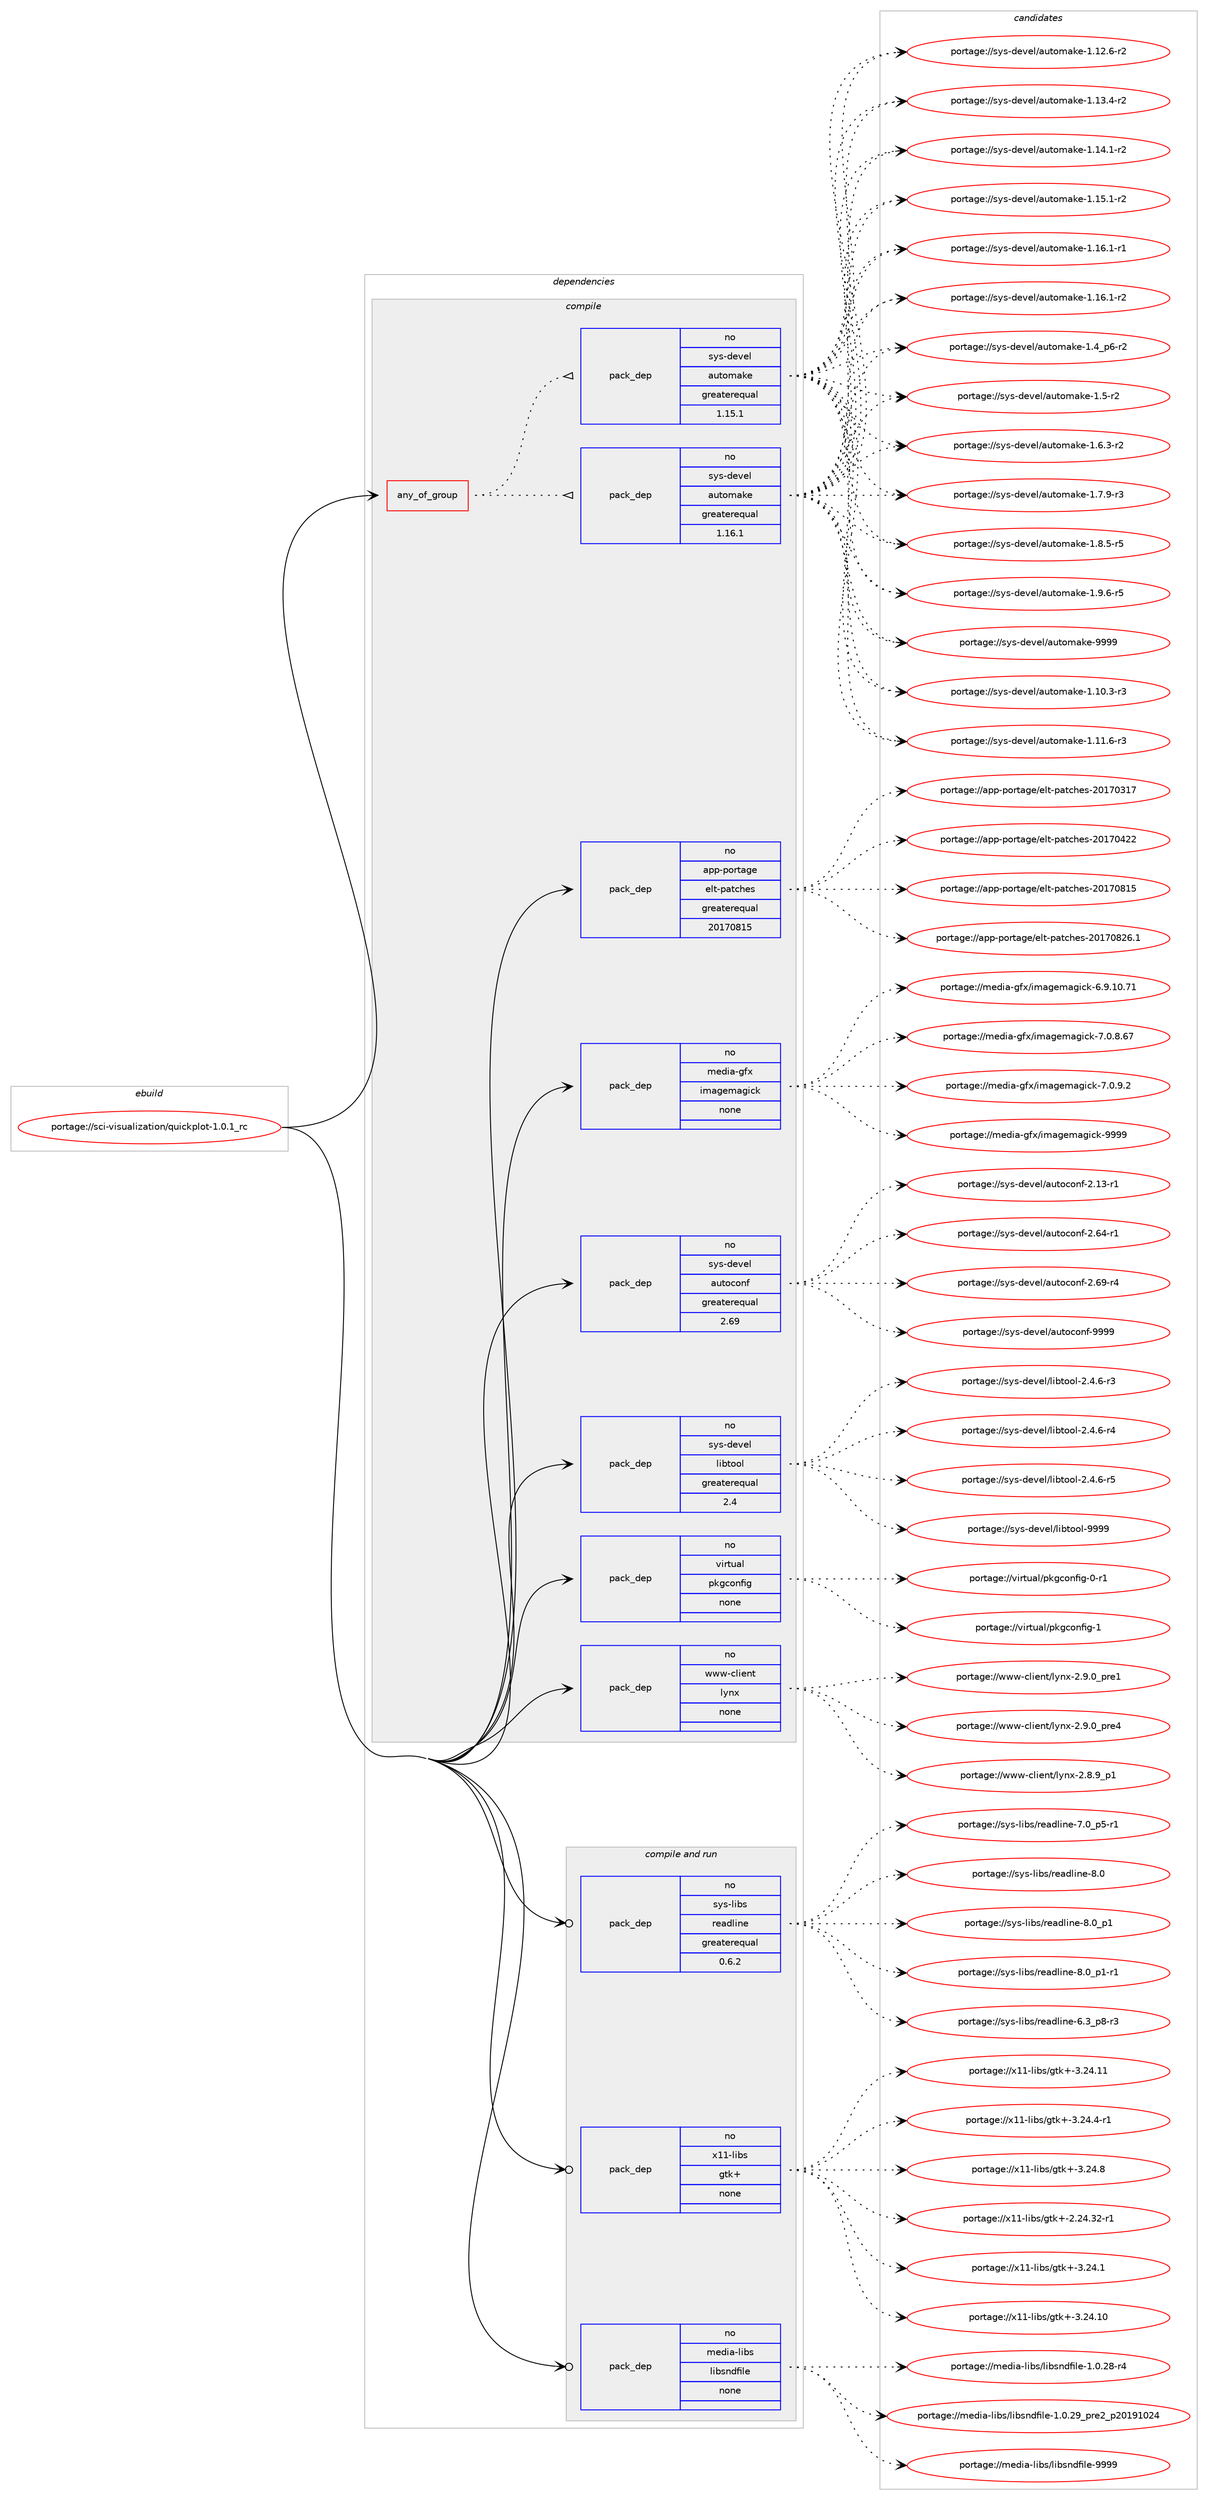 digraph prolog {

# *************
# Graph options
# *************

newrank=true;
concentrate=true;
compound=true;
graph [rankdir=LR,fontname=Helvetica,fontsize=10,ranksep=1.5];#, ranksep=2.5, nodesep=0.2];
edge  [arrowhead=vee];
node  [fontname=Helvetica,fontsize=10];

# **********
# The ebuild
# **********

subgraph cluster_leftcol {
color=gray;
rank=same;
label=<<i>ebuild</i>>;
id [label="portage://sci-visualization/quickplot-1.0.1_rc", color=red, width=4, href="../sci-visualization/quickplot-1.0.1_rc.svg"];
}

# ****************
# The dependencies
# ****************

subgraph cluster_midcol {
color=gray;
label=<<i>dependencies</i>>;
subgraph cluster_compile {
fillcolor="#eeeeee";
style=filled;
label=<<i>compile</i>>;
subgraph any6574 {
dependency398562 [label=<<TABLE BORDER="0" CELLBORDER="1" CELLSPACING="0" CELLPADDING="4"><TR><TD CELLPADDING="10">any_of_group</TD></TR></TABLE>>, shape=none, color=red];subgraph pack293101 {
dependency398563 [label=<<TABLE BORDER="0" CELLBORDER="1" CELLSPACING="0" CELLPADDING="4" WIDTH="220"><TR><TD ROWSPAN="6" CELLPADDING="30">pack_dep</TD></TR><TR><TD WIDTH="110">no</TD></TR><TR><TD>sys-devel</TD></TR><TR><TD>automake</TD></TR><TR><TD>greaterequal</TD></TR><TR><TD>1.16.1</TD></TR></TABLE>>, shape=none, color=blue];
}
dependency398562:e -> dependency398563:w [weight=20,style="dotted",arrowhead="oinv"];
subgraph pack293102 {
dependency398564 [label=<<TABLE BORDER="0" CELLBORDER="1" CELLSPACING="0" CELLPADDING="4" WIDTH="220"><TR><TD ROWSPAN="6" CELLPADDING="30">pack_dep</TD></TR><TR><TD WIDTH="110">no</TD></TR><TR><TD>sys-devel</TD></TR><TR><TD>automake</TD></TR><TR><TD>greaterequal</TD></TR><TR><TD>1.15.1</TD></TR></TABLE>>, shape=none, color=blue];
}
dependency398562:e -> dependency398564:w [weight=20,style="dotted",arrowhead="oinv"];
}
id:e -> dependency398562:w [weight=20,style="solid",arrowhead="vee"];
subgraph pack293103 {
dependency398565 [label=<<TABLE BORDER="0" CELLBORDER="1" CELLSPACING="0" CELLPADDING="4" WIDTH="220"><TR><TD ROWSPAN="6" CELLPADDING="30">pack_dep</TD></TR><TR><TD WIDTH="110">no</TD></TR><TR><TD>app-portage</TD></TR><TR><TD>elt-patches</TD></TR><TR><TD>greaterequal</TD></TR><TR><TD>20170815</TD></TR></TABLE>>, shape=none, color=blue];
}
id:e -> dependency398565:w [weight=20,style="solid",arrowhead="vee"];
subgraph pack293104 {
dependency398566 [label=<<TABLE BORDER="0" CELLBORDER="1" CELLSPACING="0" CELLPADDING="4" WIDTH="220"><TR><TD ROWSPAN="6" CELLPADDING="30">pack_dep</TD></TR><TR><TD WIDTH="110">no</TD></TR><TR><TD>media-gfx</TD></TR><TR><TD>imagemagick</TD></TR><TR><TD>none</TD></TR><TR><TD></TD></TR></TABLE>>, shape=none, color=blue];
}
id:e -> dependency398566:w [weight=20,style="solid",arrowhead="vee"];
subgraph pack293105 {
dependency398567 [label=<<TABLE BORDER="0" CELLBORDER="1" CELLSPACING="0" CELLPADDING="4" WIDTH="220"><TR><TD ROWSPAN="6" CELLPADDING="30">pack_dep</TD></TR><TR><TD WIDTH="110">no</TD></TR><TR><TD>sys-devel</TD></TR><TR><TD>autoconf</TD></TR><TR><TD>greaterequal</TD></TR><TR><TD>2.69</TD></TR></TABLE>>, shape=none, color=blue];
}
id:e -> dependency398567:w [weight=20,style="solid",arrowhead="vee"];
subgraph pack293106 {
dependency398568 [label=<<TABLE BORDER="0" CELLBORDER="1" CELLSPACING="0" CELLPADDING="4" WIDTH="220"><TR><TD ROWSPAN="6" CELLPADDING="30">pack_dep</TD></TR><TR><TD WIDTH="110">no</TD></TR><TR><TD>sys-devel</TD></TR><TR><TD>libtool</TD></TR><TR><TD>greaterequal</TD></TR><TR><TD>2.4</TD></TR></TABLE>>, shape=none, color=blue];
}
id:e -> dependency398568:w [weight=20,style="solid",arrowhead="vee"];
subgraph pack293107 {
dependency398569 [label=<<TABLE BORDER="0" CELLBORDER="1" CELLSPACING="0" CELLPADDING="4" WIDTH="220"><TR><TD ROWSPAN="6" CELLPADDING="30">pack_dep</TD></TR><TR><TD WIDTH="110">no</TD></TR><TR><TD>virtual</TD></TR><TR><TD>pkgconfig</TD></TR><TR><TD>none</TD></TR><TR><TD></TD></TR></TABLE>>, shape=none, color=blue];
}
id:e -> dependency398569:w [weight=20,style="solid",arrowhead="vee"];
subgraph pack293108 {
dependency398570 [label=<<TABLE BORDER="0" CELLBORDER="1" CELLSPACING="0" CELLPADDING="4" WIDTH="220"><TR><TD ROWSPAN="6" CELLPADDING="30">pack_dep</TD></TR><TR><TD WIDTH="110">no</TD></TR><TR><TD>www-client</TD></TR><TR><TD>lynx</TD></TR><TR><TD>none</TD></TR><TR><TD></TD></TR></TABLE>>, shape=none, color=blue];
}
id:e -> dependency398570:w [weight=20,style="solid",arrowhead="vee"];
}
subgraph cluster_compileandrun {
fillcolor="#eeeeee";
style=filled;
label=<<i>compile and run</i>>;
subgraph pack293109 {
dependency398571 [label=<<TABLE BORDER="0" CELLBORDER="1" CELLSPACING="0" CELLPADDING="4" WIDTH="220"><TR><TD ROWSPAN="6" CELLPADDING="30">pack_dep</TD></TR><TR><TD WIDTH="110">no</TD></TR><TR><TD>media-libs</TD></TR><TR><TD>libsndfile</TD></TR><TR><TD>none</TD></TR><TR><TD></TD></TR></TABLE>>, shape=none, color=blue];
}
id:e -> dependency398571:w [weight=20,style="solid",arrowhead="odotvee"];
subgraph pack293110 {
dependency398572 [label=<<TABLE BORDER="0" CELLBORDER="1" CELLSPACING="0" CELLPADDING="4" WIDTH="220"><TR><TD ROWSPAN="6" CELLPADDING="30">pack_dep</TD></TR><TR><TD WIDTH="110">no</TD></TR><TR><TD>sys-libs</TD></TR><TR><TD>readline</TD></TR><TR><TD>greaterequal</TD></TR><TR><TD>0.6.2</TD></TR></TABLE>>, shape=none, color=blue];
}
id:e -> dependency398572:w [weight=20,style="solid",arrowhead="odotvee"];
subgraph pack293111 {
dependency398573 [label=<<TABLE BORDER="0" CELLBORDER="1" CELLSPACING="0" CELLPADDING="4" WIDTH="220"><TR><TD ROWSPAN="6" CELLPADDING="30">pack_dep</TD></TR><TR><TD WIDTH="110">no</TD></TR><TR><TD>x11-libs</TD></TR><TR><TD>gtk+</TD></TR><TR><TD>none</TD></TR><TR><TD></TD></TR></TABLE>>, shape=none, color=blue];
}
id:e -> dependency398573:w [weight=20,style="solid",arrowhead="odotvee"];
}
subgraph cluster_run {
fillcolor="#eeeeee";
style=filled;
label=<<i>run</i>>;
}
}

# **************
# The candidates
# **************

subgraph cluster_choices {
rank=same;
color=gray;
label=<<i>candidates</i>>;

subgraph choice293101 {
color=black;
nodesep=1;
choiceportage11512111545100101118101108479711711611110997107101454946494846514511451 [label="portage://sys-devel/automake-1.10.3-r3", color=red, width=4,href="../sys-devel/automake-1.10.3-r3.svg"];
choiceportage11512111545100101118101108479711711611110997107101454946494946544511451 [label="portage://sys-devel/automake-1.11.6-r3", color=red, width=4,href="../sys-devel/automake-1.11.6-r3.svg"];
choiceportage11512111545100101118101108479711711611110997107101454946495046544511450 [label="portage://sys-devel/automake-1.12.6-r2", color=red, width=4,href="../sys-devel/automake-1.12.6-r2.svg"];
choiceportage11512111545100101118101108479711711611110997107101454946495146524511450 [label="portage://sys-devel/automake-1.13.4-r2", color=red, width=4,href="../sys-devel/automake-1.13.4-r2.svg"];
choiceportage11512111545100101118101108479711711611110997107101454946495246494511450 [label="portage://sys-devel/automake-1.14.1-r2", color=red, width=4,href="../sys-devel/automake-1.14.1-r2.svg"];
choiceportage11512111545100101118101108479711711611110997107101454946495346494511450 [label="portage://sys-devel/automake-1.15.1-r2", color=red, width=4,href="../sys-devel/automake-1.15.1-r2.svg"];
choiceportage11512111545100101118101108479711711611110997107101454946495446494511449 [label="portage://sys-devel/automake-1.16.1-r1", color=red, width=4,href="../sys-devel/automake-1.16.1-r1.svg"];
choiceportage11512111545100101118101108479711711611110997107101454946495446494511450 [label="portage://sys-devel/automake-1.16.1-r2", color=red, width=4,href="../sys-devel/automake-1.16.1-r2.svg"];
choiceportage115121115451001011181011084797117116111109971071014549465295112544511450 [label="portage://sys-devel/automake-1.4_p6-r2", color=red, width=4,href="../sys-devel/automake-1.4_p6-r2.svg"];
choiceportage11512111545100101118101108479711711611110997107101454946534511450 [label="portage://sys-devel/automake-1.5-r2", color=red, width=4,href="../sys-devel/automake-1.5-r2.svg"];
choiceportage115121115451001011181011084797117116111109971071014549465446514511450 [label="portage://sys-devel/automake-1.6.3-r2", color=red, width=4,href="../sys-devel/automake-1.6.3-r2.svg"];
choiceportage115121115451001011181011084797117116111109971071014549465546574511451 [label="portage://sys-devel/automake-1.7.9-r3", color=red, width=4,href="../sys-devel/automake-1.7.9-r3.svg"];
choiceportage115121115451001011181011084797117116111109971071014549465646534511453 [label="portage://sys-devel/automake-1.8.5-r5", color=red, width=4,href="../sys-devel/automake-1.8.5-r5.svg"];
choiceportage115121115451001011181011084797117116111109971071014549465746544511453 [label="portage://sys-devel/automake-1.9.6-r5", color=red, width=4,href="../sys-devel/automake-1.9.6-r5.svg"];
choiceportage115121115451001011181011084797117116111109971071014557575757 [label="portage://sys-devel/automake-9999", color=red, width=4,href="../sys-devel/automake-9999.svg"];
dependency398563:e -> choiceportage11512111545100101118101108479711711611110997107101454946494846514511451:w [style=dotted,weight="100"];
dependency398563:e -> choiceportage11512111545100101118101108479711711611110997107101454946494946544511451:w [style=dotted,weight="100"];
dependency398563:e -> choiceportage11512111545100101118101108479711711611110997107101454946495046544511450:w [style=dotted,weight="100"];
dependency398563:e -> choiceportage11512111545100101118101108479711711611110997107101454946495146524511450:w [style=dotted,weight="100"];
dependency398563:e -> choiceportage11512111545100101118101108479711711611110997107101454946495246494511450:w [style=dotted,weight="100"];
dependency398563:e -> choiceportage11512111545100101118101108479711711611110997107101454946495346494511450:w [style=dotted,weight="100"];
dependency398563:e -> choiceportage11512111545100101118101108479711711611110997107101454946495446494511449:w [style=dotted,weight="100"];
dependency398563:e -> choiceportage11512111545100101118101108479711711611110997107101454946495446494511450:w [style=dotted,weight="100"];
dependency398563:e -> choiceportage115121115451001011181011084797117116111109971071014549465295112544511450:w [style=dotted,weight="100"];
dependency398563:e -> choiceportage11512111545100101118101108479711711611110997107101454946534511450:w [style=dotted,weight="100"];
dependency398563:e -> choiceportage115121115451001011181011084797117116111109971071014549465446514511450:w [style=dotted,weight="100"];
dependency398563:e -> choiceportage115121115451001011181011084797117116111109971071014549465546574511451:w [style=dotted,weight="100"];
dependency398563:e -> choiceportage115121115451001011181011084797117116111109971071014549465646534511453:w [style=dotted,weight="100"];
dependency398563:e -> choiceportage115121115451001011181011084797117116111109971071014549465746544511453:w [style=dotted,weight="100"];
dependency398563:e -> choiceportage115121115451001011181011084797117116111109971071014557575757:w [style=dotted,weight="100"];
}
subgraph choice293102 {
color=black;
nodesep=1;
choiceportage11512111545100101118101108479711711611110997107101454946494846514511451 [label="portage://sys-devel/automake-1.10.3-r3", color=red, width=4,href="../sys-devel/automake-1.10.3-r3.svg"];
choiceportage11512111545100101118101108479711711611110997107101454946494946544511451 [label="portage://sys-devel/automake-1.11.6-r3", color=red, width=4,href="../sys-devel/automake-1.11.6-r3.svg"];
choiceportage11512111545100101118101108479711711611110997107101454946495046544511450 [label="portage://sys-devel/automake-1.12.6-r2", color=red, width=4,href="../sys-devel/automake-1.12.6-r2.svg"];
choiceportage11512111545100101118101108479711711611110997107101454946495146524511450 [label="portage://sys-devel/automake-1.13.4-r2", color=red, width=4,href="../sys-devel/automake-1.13.4-r2.svg"];
choiceportage11512111545100101118101108479711711611110997107101454946495246494511450 [label="portage://sys-devel/automake-1.14.1-r2", color=red, width=4,href="../sys-devel/automake-1.14.1-r2.svg"];
choiceportage11512111545100101118101108479711711611110997107101454946495346494511450 [label="portage://sys-devel/automake-1.15.1-r2", color=red, width=4,href="../sys-devel/automake-1.15.1-r2.svg"];
choiceportage11512111545100101118101108479711711611110997107101454946495446494511449 [label="portage://sys-devel/automake-1.16.1-r1", color=red, width=4,href="../sys-devel/automake-1.16.1-r1.svg"];
choiceportage11512111545100101118101108479711711611110997107101454946495446494511450 [label="portage://sys-devel/automake-1.16.1-r2", color=red, width=4,href="../sys-devel/automake-1.16.1-r2.svg"];
choiceportage115121115451001011181011084797117116111109971071014549465295112544511450 [label="portage://sys-devel/automake-1.4_p6-r2", color=red, width=4,href="../sys-devel/automake-1.4_p6-r2.svg"];
choiceportage11512111545100101118101108479711711611110997107101454946534511450 [label="portage://sys-devel/automake-1.5-r2", color=red, width=4,href="../sys-devel/automake-1.5-r2.svg"];
choiceportage115121115451001011181011084797117116111109971071014549465446514511450 [label="portage://sys-devel/automake-1.6.3-r2", color=red, width=4,href="../sys-devel/automake-1.6.3-r2.svg"];
choiceportage115121115451001011181011084797117116111109971071014549465546574511451 [label="portage://sys-devel/automake-1.7.9-r3", color=red, width=4,href="../sys-devel/automake-1.7.9-r3.svg"];
choiceportage115121115451001011181011084797117116111109971071014549465646534511453 [label="portage://sys-devel/automake-1.8.5-r5", color=red, width=4,href="../sys-devel/automake-1.8.5-r5.svg"];
choiceportage115121115451001011181011084797117116111109971071014549465746544511453 [label="portage://sys-devel/automake-1.9.6-r5", color=red, width=4,href="../sys-devel/automake-1.9.6-r5.svg"];
choiceportage115121115451001011181011084797117116111109971071014557575757 [label="portage://sys-devel/automake-9999", color=red, width=4,href="../sys-devel/automake-9999.svg"];
dependency398564:e -> choiceportage11512111545100101118101108479711711611110997107101454946494846514511451:w [style=dotted,weight="100"];
dependency398564:e -> choiceportage11512111545100101118101108479711711611110997107101454946494946544511451:w [style=dotted,weight="100"];
dependency398564:e -> choiceportage11512111545100101118101108479711711611110997107101454946495046544511450:w [style=dotted,weight="100"];
dependency398564:e -> choiceportage11512111545100101118101108479711711611110997107101454946495146524511450:w [style=dotted,weight="100"];
dependency398564:e -> choiceportage11512111545100101118101108479711711611110997107101454946495246494511450:w [style=dotted,weight="100"];
dependency398564:e -> choiceportage11512111545100101118101108479711711611110997107101454946495346494511450:w [style=dotted,weight="100"];
dependency398564:e -> choiceportage11512111545100101118101108479711711611110997107101454946495446494511449:w [style=dotted,weight="100"];
dependency398564:e -> choiceportage11512111545100101118101108479711711611110997107101454946495446494511450:w [style=dotted,weight="100"];
dependency398564:e -> choiceportage115121115451001011181011084797117116111109971071014549465295112544511450:w [style=dotted,weight="100"];
dependency398564:e -> choiceportage11512111545100101118101108479711711611110997107101454946534511450:w [style=dotted,weight="100"];
dependency398564:e -> choiceportage115121115451001011181011084797117116111109971071014549465446514511450:w [style=dotted,weight="100"];
dependency398564:e -> choiceportage115121115451001011181011084797117116111109971071014549465546574511451:w [style=dotted,weight="100"];
dependency398564:e -> choiceportage115121115451001011181011084797117116111109971071014549465646534511453:w [style=dotted,weight="100"];
dependency398564:e -> choiceportage115121115451001011181011084797117116111109971071014549465746544511453:w [style=dotted,weight="100"];
dependency398564:e -> choiceportage115121115451001011181011084797117116111109971071014557575757:w [style=dotted,weight="100"];
}
subgraph choice293103 {
color=black;
nodesep=1;
choiceportage97112112451121111141169710310147101108116451129711699104101115455048495548514955 [label="portage://app-portage/elt-patches-20170317", color=red, width=4,href="../app-portage/elt-patches-20170317.svg"];
choiceportage97112112451121111141169710310147101108116451129711699104101115455048495548525050 [label="portage://app-portage/elt-patches-20170422", color=red, width=4,href="../app-portage/elt-patches-20170422.svg"];
choiceportage97112112451121111141169710310147101108116451129711699104101115455048495548564953 [label="portage://app-portage/elt-patches-20170815", color=red, width=4,href="../app-portage/elt-patches-20170815.svg"];
choiceportage971121124511211111411697103101471011081164511297116991041011154550484955485650544649 [label="portage://app-portage/elt-patches-20170826.1", color=red, width=4,href="../app-portage/elt-patches-20170826.1.svg"];
dependency398565:e -> choiceportage97112112451121111141169710310147101108116451129711699104101115455048495548514955:w [style=dotted,weight="100"];
dependency398565:e -> choiceportage97112112451121111141169710310147101108116451129711699104101115455048495548525050:w [style=dotted,weight="100"];
dependency398565:e -> choiceportage97112112451121111141169710310147101108116451129711699104101115455048495548564953:w [style=dotted,weight="100"];
dependency398565:e -> choiceportage971121124511211111411697103101471011081164511297116991041011154550484955485650544649:w [style=dotted,weight="100"];
}
subgraph choice293104 {
color=black;
nodesep=1;
choiceportage10910110010597451031021204710510997103101109971031059910745544657464948465549 [label="portage://media-gfx/imagemagick-6.9.10.71", color=red, width=4,href="../media-gfx/imagemagick-6.9.10.71.svg"];
choiceportage109101100105974510310212047105109971031011099710310599107455546484656465455 [label="portage://media-gfx/imagemagick-7.0.8.67", color=red, width=4,href="../media-gfx/imagemagick-7.0.8.67.svg"];
choiceportage1091011001059745103102120471051099710310110997103105991074555464846574650 [label="portage://media-gfx/imagemagick-7.0.9.2", color=red, width=4,href="../media-gfx/imagemagick-7.0.9.2.svg"];
choiceportage1091011001059745103102120471051099710310110997103105991074557575757 [label="portage://media-gfx/imagemagick-9999", color=red, width=4,href="../media-gfx/imagemagick-9999.svg"];
dependency398566:e -> choiceportage10910110010597451031021204710510997103101109971031059910745544657464948465549:w [style=dotted,weight="100"];
dependency398566:e -> choiceportage109101100105974510310212047105109971031011099710310599107455546484656465455:w [style=dotted,weight="100"];
dependency398566:e -> choiceportage1091011001059745103102120471051099710310110997103105991074555464846574650:w [style=dotted,weight="100"];
dependency398566:e -> choiceportage1091011001059745103102120471051099710310110997103105991074557575757:w [style=dotted,weight="100"];
}
subgraph choice293105 {
color=black;
nodesep=1;
choiceportage1151211154510010111810110847971171161119911111010245504649514511449 [label="portage://sys-devel/autoconf-2.13-r1", color=red, width=4,href="../sys-devel/autoconf-2.13-r1.svg"];
choiceportage1151211154510010111810110847971171161119911111010245504654524511449 [label="portage://sys-devel/autoconf-2.64-r1", color=red, width=4,href="../sys-devel/autoconf-2.64-r1.svg"];
choiceportage1151211154510010111810110847971171161119911111010245504654574511452 [label="portage://sys-devel/autoconf-2.69-r4", color=red, width=4,href="../sys-devel/autoconf-2.69-r4.svg"];
choiceportage115121115451001011181011084797117116111991111101024557575757 [label="portage://sys-devel/autoconf-9999", color=red, width=4,href="../sys-devel/autoconf-9999.svg"];
dependency398567:e -> choiceportage1151211154510010111810110847971171161119911111010245504649514511449:w [style=dotted,weight="100"];
dependency398567:e -> choiceportage1151211154510010111810110847971171161119911111010245504654524511449:w [style=dotted,weight="100"];
dependency398567:e -> choiceportage1151211154510010111810110847971171161119911111010245504654574511452:w [style=dotted,weight="100"];
dependency398567:e -> choiceportage115121115451001011181011084797117116111991111101024557575757:w [style=dotted,weight="100"];
}
subgraph choice293106 {
color=black;
nodesep=1;
choiceportage1151211154510010111810110847108105981161111111084550465246544511451 [label="portage://sys-devel/libtool-2.4.6-r3", color=red, width=4,href="../sys-devel/libtool-2.4.6-r3.svg"];
choiceportage1151211154510010111810110847108105981161111111084550465246544511452 [label="portage://sys-devel/libtool-2.4.6-r4", color=red, width=4,href="../sys-devel/libtool-2.4.6-r4.svg"];
choiceportage1151211154510010111810110847108105981161111111084550465246544511453 [label="portage://sys-devel/libtool-2.4.6-r5", color=red, width=4,href="../sys-devel/libtool-2.4.6-r5.svg"];
choiceportage1151211154510010111810110847108105981161111111084557575757 [label="portage://sys-devel/libtool-9999", color=red, width=4,href="../sys-devel/libtool-9999.svg"];
dependency398568:e -> choiceportage1151211154510010111810110847108105981161111111084550465246544511451:w [style=dotted,weight="100"];
dependency398568:e -> choiceportage1151211154510010111810110847108105981161111111084550465246544511452:w [style=dotted,weight="100"];
dependency398568:e -> choiceportage1151211154510010111810110847108105981161111111084550465246544511453:w [style=dotted,weight="100"];
dependency398568:e -> choiceportage1151211154510010111810110847108105981161111111084557575757:w [style=dotted,weight="100"];
}
subgraph choice293107 {
color=black;
nodesep=1;
choiceportage11810511411611797108471121071039911111010210510345484511449 [label="portage://virtual/pkgconfig-0-r1", color=red, width=4,href="../virtual/pkgconfig-0-r1.svg"];
choiceportage1181051141161179710847112107103991111101021051034549 [label="portage://virtual/pkgconfig-1", color=red, width=4,href="../virtual/pkgconfig-1.svg"];
dependency398569:e -> choiceportage11810511411611797108471121071039911111010210510345484511449:w [style=dotted,weight="100"];
dependency398569:e -> choiceportage1181051141161179710847112107103991111101021051034549:w [style=dotted,weight="100"];
}
subgraph choice293108 {
color=black;
nodesep=1;
choiceportage1191191194599108105101110116471081211101204550465646579511249 [label="portage://www-client/lynx-2.8.9_p1", color=red, width=4,href="../www-client/lynx-2.8.9_p1.svg"];
choiceportage1191191194599108105101110116471081211101204550465746489511211410149 [label="portage://www-client/lynx-2.9.0_pre1", color=red, width=4,href="../www-client/lynx-2.9.0_pre1.svg"];
choiceportage1191191194599108105101110116471081211101204550465746489511211410152 [label="portage://www-client/lynx-2.9.0_pre4", color=red, width=4,href="../www-client/lynx-2.9.0_pre4.svg"];
dependency398570:e -> choiceportage1191191194599108105101110116471081211101204550465646579511249:w [style=dotted,weight="100"];
dependency398570:e -> choiceportage1191191194599108105101110116471081211101204550465746489511211410149:w [style=dotted,weight="100"];
dependency398570:e -> choiceportage1191191194599108105101110116471081211101204550465746489511211410152:w [style=dotted,weight="100"];
}
subgraph choice293109 {
color=black;
nodesep=1;
choiceportage1091011001059745108105981154710810598115110100102105108101454946484650564511452 [label="portage://media-libs/libsndfile-1.0.28-r4", color=red, width=4,href="../media-libs/libsndfile-1.0.28-r4.svg"];
choiceportage1091011001059745108105981154710810598115110100102105108101454946484650579511211410150951125048495749485052 [label="portage://media-libs/libsndfile-1.0.29_pre2_p20191024", color=red, width=4,href="../media-libs/libsndfile-1.0.29_pre2_p20191024.svg"];
choiceportage10910110010597451081059811547108105981151101001021051081014557575757 [label="portage://media-libs/libsndfile-9999", color=red, width=4,href="../media-libs/libsndfile-9999.svg"];
dependency398571:e -> choiceportage1091011001059745108105981154710810598115110100102105108101454946484650564511452:w [style=dotted,weight="100"];
dependency398571:e -> choiceportage1091011001059745108105981154710810598115110100102105108101454946484650579511211410150951125048495749485052:w [style=dotted,weight="100"];
dependency398571:e -> choiceportage10910110010597451081059811547108105981151101001021051081014557575757:w [style=dotted,weight="100"];
}
subgraph choice293110 {
color=black;
nodesep=1;
choiceportage115121115451081059811547114101971001081051101014554465195112564511451 [label="portage://sys-libs/readline-6.3_p8-r3", color=red, width=4,href="../sys-libs/readline-6.3_p8-r3.svg"];
choiceportage115121115451081059811547114101971001081051101014555464895112534511449 [label="portage://sys-libs/readline-7.0_p5-r1", color=red, width=4,href="../sys-libs/readline-7.0_p5-r1.svg"];
choiceportage1151211154510810598115471141019710010810511010145564648 [label="portage://sys-libs/readline-8.0", color=red, width=4,href="../sys-libs/readline-8.0.svg"];
choiceportage11512111545108105981154711410197100108105110101455646489511249 [label="portage://sys-libs/readline-8.0_p1", color=red, width=4,href="../sys-libs/readline-8.0_p1.svg"];
choiceportage115121115451081059811547114101971001081051101014556464895112494511449 [label="portage://sys-libs/readline-8.0_p1-r1", color=red, width=4,href="../sys-libs/readline-8.0_p1-r1.svg"];
dependency398572:e -> choiceportage115121115451081059811547114101971001081051101014554465195112564511451:w [style=dotted,weight="100"];
dependency398572:e -> choiceportage115121115451081059811547114101971001081051101014555464895112534511449:w [style=dotted,weight="100"];
dependency398572:e -> choiceportage1151211154510810598115471141019710010810511010145564648:w [style=dotted,weight="100"];
dependency398572:e -> choiceportage11512111545108105981154711410197100108105110101455646489511249:w [style=dotted,weight="100"];
dependency398572:e -> choiceportage115121115451081059811547114101971001081051101014556464895112494511449:w [style=dotted,weight="100"];
}
subgraph choice293111 {
color=black;
nodesep=1;
choiceportage12049494510810598115471031161074345504650524651504511449 [label="portage://x11-libs/gtk+-2.24.32-r1", color=red, width=4,href="../x11-libs/gtk+-2.24.32-r1.svg"];
choiceportage12049494510810598115471031161074345514650524649 [label="portage://x11-libs/gtk+-3.24.1", color=red, width=4,href="../x11-libs/gtk+-3.24.1.svg"];
choiceportage1204949451081059811547103116107434551465052464948 [label="portage://x11-libs/gtk+-3.24.10", color=red, width=4,href="../x11-libs/gtk+-3.24.10.svg"];
choiceportage1204949451081059811547103116107434551465052464949 [label="portage://x11-libs/gtk+-3.24.11", color=red, width=4,href="../x11-libs/gtk+-3.24.11.svg"];
choiceportage120494945108105981154710311610743455146505246524511449 [label="portage://x11-libs/gtk+-3.24.4-r1", color=red, width=4,href="../x11-libs/gtk+-3.24.4-r1.svg"];
choiceportage12049494510810598115471031161074345514650524656 [label="portage://x11-libs/gtk+-3.24.8", color=red, width=4,href="../x11-libs/gtk+-3.24.8.svg"];
dependency398573:e -> choiceportage12049494510810598115471031161074345504650524651504511449:w [style=dotted,weight="100"];
dependency398573:e -> choiceportage12049494510810598115471031161074345514650524649:w [style=dotted,weight="100"];
dependency398573:e -> choiceportage1204949451081059811547103116107434551465052464948:w [style=dotted,weight="100"];
dependency398573:e -> choiceportage1204949451081059811547103116107434551465052464949:w [style=dotted,weight="100"];
dependency398573:e -> choiceportage120494945108105981154710311610743455146505246524511449:w [style=dotted,weight="100"];
dependency398573:e -> choiceportage12049494510810598115471031161074345514650524656:w [style=dotted,weight="100"];
}
}

}
